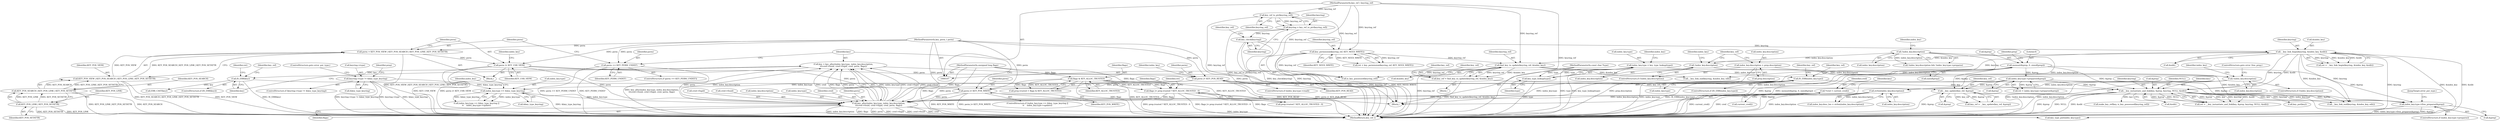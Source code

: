 digraph "0_linux_c06cfb08b88dfbe13be44a69ae2fdc3a7c902d81_2@API" {
"1000474" [label="(Call,index_key.type->free_preparse(&prep))"];
"1000435" [label="(Call,__key_instantiate_and_link(key, &prep, keyring, NULL, &edit))"];
"1000425" [label="(Call,IS_ERR(key))"];
"1000406" [label="(Call,key = key_alloc(index_key.type, index_key.description,\n\t\t\tcred->fsuid, cred->fsgid, cred, perm, flags))"];
"1000408" [label="(Call,key_alloc(index_key.type, index_key.description,\n\t\t\tcred->fsuid, cred->fsgid, cred, perm, flags))"];
"1000392" [label="(Call,index_key.type == &key_type_keyring)"];
"1000137" [label="(Call,IS_ERR(index_key.type))"];
"1000130" [label="(Call,index_key.type = key_type_lookup(type))"];
"1000134" [label="(Call,key_type_lookup(type))"];
"1000109" [label="(MethodParameterIn,const char *type)"];
"1000192" [label="(Call,keyring->type != &key_type_keyring)"];
"1000285" [label="(Call,strlen(index_key.description))"];
"1000276" [label="(Call,!index_key.description)"];
"1000259" [label="(Call,!index_key.description)"];
"1000169" [label="(Call,!index_key.description)"];
"1000263" [label="(Call,index_key.description = prep.description)"];
"1000120" [label="(Call,*cred = current_cred())"];
"1000403" [label="(Call,perm |= KEY_POS_WRITE)"];
"1000387" [label="(Call,perm |= KEY_POS_READ)"];
"1000378" [label="(Call,perm |= KEY_USR_VIEW)"];
"1000369" [label="(Call,perm = KEY_POS_VIEW | KEY_POS_SEARCH | KEY_POS_LINK | KEY_POS_SETATTR)"];
"1000371" [label="(Call,KEY_POS_VIEW | KEY_POS_SEARCH | KEY_POS_LINK | KEY_POS_SETATTR)"];
"1000373" [label="(Call,KEY_POS_SEARCH | KEY_POS_LINK | KEY_POS_SETATTR)"];
"1000375" [label="(Call,KEY_POS_LINK | KEY_POS_SETATTR)"];
"1000113" [label="(MethodParameterIn,key_perm_t perm)"];
"1000365" [label="(Call,perm == KEY_PERM_UNDEF)"];
"1000307" [label="(Call,flags |= prep.trusted ? KEY_ALLOC_TRUSTED : 0)"];
"1000228" [label="(Call,flags & KEY_ALLOC_TRUSTED)"];
"1000114" [label="(MethodParameterIn,unsigned long flags)"];
"1000199" [label="(Call,memset(&prep, 0, sizeof(prep)))"];
"1000245" [label="(Call,index_key.type->preparse(&prep))"];
"1000317" [label="(Call,__key_link_begin(keyring, &index_key, &edit))"];
"1000184" [label="(Call,key_check(keyring))"];
"1000180" [label="(Call,keyring = key_ref_to_ptr(keyring_ref))"];
"1000182" [label="(Call,key_ref_to_ptr(keyring_ref))"];
"1000108" [label="(MethodParameterIn,key_ref_t keyring_ref)"];
"1000493" [label="(Call,__key_update(key_ref, &prep))"];
"1000355" [label="(Call,key_ref = find_key_to_update(keyring_ref, &index_key))"];
"1000357" [label="(Call,find_key_to_update(keyring_ref, &index_key))"];
"1000335" [label="(Call,key_permission(keyring_ref, KEY_NEED_WRITE))"];
"1000283" [label="(Identifier,index_key)"];
"1000224" [label="(Call,prep.trusted = flags & KEY_ALLOC_TRUSTED)"];
"1000400" [label="(Identifier,index_key)"];
"1000388" [label="(Identifier,perm)"];
"1000275" [label="(ControlStructure,if (!index_key.description))"];
"1000359" [label="(Call,&index_key)"];
"1000137" [label="(Call,IS_ERR(index_key.type))"];
"1000491" [label="(Call,key_ref = __key_update(key_ref, &prep))"];
"1000277" [label="(Call,index_key.description)"];
"1000134" [label="(Call,key_type_lookup(type))"];
"1000367" [label="(Identifier,KEY_PERM_UNDEF)"];
"1000203" [label="(Call,sizeof(prep))"];
"1000406" [label="(Call,key = key_alloc(index_key.type, index_key.description,\n\t\t\tcred->fsuid, cred->fsgid, cred, perm, flags))"];
"1000264" [label="(Call,index_key.description)"];
"1000357" [label="(Call,find_key_to_update(keyring_ref, &index_key))"];
"1000335" [label="(Call,key_permission(keyring_ref, KEY_NEED_WRITE))"];
"1000187" [label="(Identifier,key_ref)"];
"1000369" [label="(Call,perm = KEY_POS_VIEW | KEY_POS_SEARCH | KEY_POS_LINK | KEY_POS_SETATTR)"];
"1000183" [label="(Identifier,keyring_ref)"];
"1000364" [label="(ControlStructure,if (perm == KEY_PERM_UNDEF))"];
"1000201" [label="(Identifier,prep)"];
"1000498" [label="(MethodReturn,key_ref_t)"];
"1000375" [label="(Call,KEY_POS_LINK | KEY_POS_SETATTR)"];
"1000135" [label="(Identifier,type)"];
"1000405" [label="(Identifier,KEY_POS_WRITE)"];
"1000139" [label="(Identifier,index_key)"];
"1000260" [label="(Call,index_key.description)"];
"1000371" [label="(Call,KEY_POS_VIEW | KEY_POS_SEARCH | KEY_POS_LINK | KEY_POS_SETATTR)"];
"1000362" [label="(Identifier,key_ref)"];
"1000180" [label="(Call,keyring = key_ref_to_ptr(keyring_ref))"];
"1000109" [label="(MethodParameterIn,const char *type)"];
"1000434" [label="(Identifier,ret)"];
"1000308" [label="(Identifier,flags)"];
"1000355" [label="(Call,key_ref = find_key_to_update(keyring_ref, &index_key))"];
"1000426" [label="(Identifier,key)"];
"1000246" [label="(Call,&prep)"];
"1000404" [label="(Identifier,perm)"];
"1000486" [label="(Call,__key_link_end(keyring, &index_key, edit))"];
"1000181" [label="(Identifier,keyring)"];
"1000131" [label="(Call,index_key.type)"];
"1000316" [label="(Identifier,ret)"];
"1000185" [label="(Identifier,keyring)"];
"1000199" [label="(Call,memset(&prep, 0, sizeof(prep)))"];
"1000423" [label="(Identifier,flags)"];
"1000258" [label="(ControlStructure,if (!index_key.description))"];
"1000336" [label="(Identifier,keyring_ref)"];
"1000265" [label="(Identifier,index_key)"];
"1000366" [label="(Identifier,perm)"];
"1000168" [label="(Call,!index_key.description && !index_key.type->preparse)"];
"1000286" [label="(Call,index_key.description)"];
"1000424" [label="(ControlStructure,if (IS_ERR(key)))"];
"1000115" [label="(Block,)"];
"1000381" [label="(ControlStructure,if (index_key.type->read))"];
"1000433" [label="(Call,ret = __key_instantiate_and_link(key, &prep, keyring, NULL, &edit))"];
"1000333" [label="(Call,ret = key_permission(keyring_ref, KEY_NEED_WRITE))"];
"1000230" [label="(Identifier,KEY_ALLOC_TRUSTED)"];
"1000429" [label="(Identifier,key_ref)"];
"1000439" [label="(Identifier,keyring)"];
"1000191" [label="(ControlStructure,if (keyring->type != &key_type_keyring))"];
"1000120" [label="(Call,*cred = current_cred())"];
"1000198" [label="(ControlStructure,goto error_put_type;)"];
"1000418" [label="(Call,cred->fsgid)"];
"1000138" [label="(Call,index_key.type)"];
"1000415" [label="(Call,cred->fsuid)"];
"1000392" [label="(Call,index_key.type == &key_type_keyring)"];
"1000229" [label="(Identifier,flags)"];
"1000259" [label="(Call,!index_key.description)"];
"1000376" [label="(Identifier,KEY_POS_LINK)"];
"1000384" [label="(Identifier,index_key)"];
"1000387" [label="(Call,perm |= KEY_POS_READ)"];
"1000245" [label="(Call,index_key.type->preparse(&prep))"];
"1000437" [label="(Call,&prep)"];
"1000228" [label="(Call,flags & KEY_ALLOC_TRUSTED)"];
"1000412" [label="(Call,index_key.description)"];
"1000396" [label="(Call,&key_type_keyring)"];
"1000448" [label="(Call,key_put(key))"];
"1000474" [label="(Call,index_key.type->free_preparse(&prep))"];
"1000393" [label="(Call,index_key.type)"];
"1000169" [label="(Call,!index_key.description)"];
"1000379" [label="(Identifier,perm)"];
"1000459" [label="(Call,is_key_possessed(keyring_ref))"];
"1000263" [label="(Call,index_key.description = prep.description)"];
"1000493" [label="(Call,__key_update(key_ref, &prep))"];
"1000143" [label="(Identifier,key_ref)"];
"1000267" [label="(Call,prep.description)"];
"1000440" [label="(Identifier,NULL)"];
"1000409" [label="(Call,index_key.type)"];
"1000114" [label="(MethodParameterIn,unsigned long flags)"];
"1000285" [label="(Call,strlen(index_key.description))"];
"1000200" [label="(Call,&prep)"];
"1000184" [label="(Call,key_check(keyring))"];
"1000309" [label="(Call,prep.trusted ? KEY_ALLOC_TRUSTED : 0)"];
"1000435" [label="(Call,__key_instantiate_and_link(key, &prep, keyring, NULL, &edit))"];
"1000380" [label="(Identifier,KEY_USR_VIEW)"];
"1000337" [label="(Identifier,KEY_NEED_WRITE)"];
"1000377" [label="(Identifier,KEY_POS_SETATTR)"];
"1000441" [label="(Call,&edit)"];
"1000315" [label="(Call,ret = __key_link_begin(keyring, &index_key, &edit))"];
"1000108" [label="(MethodParameterIn,key_ref_t keyring_ref)"];
"1000475" [label="(Call,&prep)"];
"1000126" [label="(Identifier,key)"];
"1000468" [label="(ControlStructure,if (index_key.type->preparse))"];
"1000374" [label="(Identifier,KEY_POS_SEARCH)"];
"1000318" [label="(Identifier,keyring)"];
"1000176" [label="(Identifier,index_key)"];
"1000478" [label="(Call,key_type_put(index_key.type))"];
"1000407" [label="(Identifier,key)"];
"1000170" [label="(Call,index_key.description)"];
"1000121" [label="(Identifier,cred)"];
"1000494" [label="(Identifier,key_ref)"];
"1000196" [label="(Call,&key_type_keyring)"];
"1000271" [label="(Identifier,key_ref)"];
"1000149" [label="(Identifier,key_ref)"];
"1000365" [label="(Call,perm == KEY_PERM_UNDEF)"];
"1000122" [label="(Call,current_cred())"];
"1000495" [label="(Call,&prep)"];
"1000394" [label="(Identifier,index_key)"];
"1000193" [label="(Call,keyring->type)"];
"1000276" [label="(Call,!index_key.description)"];
"1000207" [label="(Identifier,prep)"];
"1000391" [label="(Call,index_key.type == &key_type_keyring ||\n\t\t    index_key.type->update)"];
"1000192" [label="(Call,keyring->type != &key_type_keyring)"];
"1000378" [label="(Call,perm |= KEY_USR_VIEW)"];
"1000477" [label="(JumpTarget,error_put_type:)"];
"1000280" [label="(ControlStructure,goto error_free_prep;)"];
"1000321" [label="(Call,&edit)"];
"1000372" [label="(Identifier,KEY_POS_VIEW)"];
"1000436" [label="(Identifier,key)"];
"1000389" [label="(Identifier,KEY_POS_READ)"];
"1000368" [label="(Block,)"];
"1000390" [label="(ControlStructure,if (index_key.type == &key_type_keyring ||\n\t\t    index_key.type->update))"];
"1000354" [label="(Block,)"];
"1000182" [label="(Call,key_ref_to_ptr(keyring_ref))"];
"1000408" [label="(Call,key_alloc(index_key.type, index_key.description,\n\t\t\tcred->fsuid, cred->fsgid, cred, perm, flags))"];
"1000457" [label="(Call,make_key_ref(key, is_key_possessed(keyring_ref)))"];
"1000130" [label="(Call,index_key.type = key_type_lookup(type))"];
"1000281" [label="(Call,index_key.desc_len = strlen(index_key.description))"];
"1000370" [label="(Identifier,perm)"];
"1000356" [label="(Identifier,key_ref)"];
"1000358" [label="(Identifier,keyring_ref)"];
"1000425" [label="(Call,IS_ERR(key))"];
"1000373" [label="(Call,KEY_POS_SEARCH | KEY_POS_LINK | KEY_POS_SETATTR)"];
"1000319" [label="(Call,&index_key)"];
"1000113" [label="(MethodParameterIn,key_perm_t perm)"];
"1000243" [label="(Call,ret = index_key.type->preparse(&prep))"];
"1000430" [label="(Call,ERR_CAST(key))"];
"1000421" [label="(Identifier,cred)"];
"1000317" [label="(Call,__key_link_begin(keyring, &index_key, &edit))"];
"1000422" [label="(Identifier,perm)"];
"1000307" [label="(Call,flags |= prep.trusted ? KEY_ALLOC_TRUSTED : 0)"];
"1000462" [label="(Call,__key_link_end(keyring, &index_key, edit))"];
"1000202" [label="(Literal,0)"];
"1000403" [label="(Call,perm |= KEY_POS_WRITE)"];
"1000136" [label="(ControlStructure,if (IS_ERR(index_key.type)))"];
"1000474" -> "1000468"  [label="AST: "];
"1000474" -> "1000475"  [label="CFG: "];
"1000475" -> "1000474"  [label="AST: "];
"1000477" -> "1000474"  [label="CFG: "];
"1000474" -> "1000498"  [label="DDG: index_key.type->free_preparse(&prep)"];
"1000474" -> "1000498"  [label="DDG: &prep"];
"1000435" -> "1000474"  [label="DDG: &prep"];
"1000199" -> "1000474"  [label="DDG: &prep"];
"1000493" -> "1000474"  [label="DDG: &prep"];
"1000245" -> "1000474"  [label="DDG: &prep"];
"1000435" -> "1000433"  [label="AST: "];
"1000435" -> "1000441"  [label="CFG: "];
"1000436" -> "1000435"  [label="AST: "];
"1000437" -> "1000435"  [label="AST: "];
"1000439" -> "1000435"  [label="AST: "];
"1000440" -> "1000435"  [label="AST: "];
"1000441" -> "1000435"  [label="AST: "];
"1000433" -> "1000435"  [label="CFG: "];
"1000435" -> "1000498"  [label="DDG: &prep"];
"1000435" -> "1000498"  [label="DDG: NULL"];
"1000435" -> "1000498"  [label="DDG: &edit"];
"1000435" -> "1000433"  [label="DDG: key"];
"1000435" -> "1000433"  [label="DDG: keyring"];
"1000435" -> "1000433"  [label="DDG: &edit"];
"1000435" -> "1000433"  [label="DDG: &prep"];
"1000435" -> "1000433"  [label="DDG: NULL"];
"1000425" -> "1000435"  [label="DDG: key"];
"1000199" -> "1000435"  [label="DDG: &prep"];
"1000245" -> "1000435"  [label="DDG: &prep"];
"1000317" -> "1000435"  [label="DDG: keyring"];
"1000317" -> "1000435"  [label="DDG: &edit"];
"1000435" -> "1000448"  [label="DDG: key"];
"1000435" -> "1000457"  [label="DDG: key"];
"1000435" -> "1000462"  [label="DDG: keyring"];
"1000425" -> "1000424"  [label="AST: "];
"1000425" -> "1000426"  [label="CFG: "];
"1000426" -> "1000425"  [label="AST: "];
"1000429" -> "1000425"  [label="CFG: "];
"1000434" -> "1000425"  [label="CFG: "];
"1000425" -> "1000498"  [label="DDG: IS_ERR(key)"];
"1000406" -> "1000425"  [label="DDG: key"];
"1000425" -> "1000430"  [label="DDG: key"];
"1000406" -> "1000115"  [label="AST: "];
"1000406" -> "1000408"  [label="CFG: "];
"1000407" -> "1000406"  [label="AST: "];
"1000408" -> "1000406"  [label="AST: "];
"1000426" -> "1000406"  [label="CFG: "];
"1000406" -> "1000498"  [label="DDG: key_alloc(index_key.type, index_key.description,\n\t\t\tcred->fsuid, cred->fsgid, cred, perm, flags)"];
"1000408" -> "1000406"  [label="DDG: index_key.type"];
"1000408" -> "1000406"  [label="DDG: cred->fsgid"];
"1000408" -> "1000406"  [label="DDG: cred->fsuid"];
"1000408" -> "1000406"  [label="DDG: index_key.description"];
"1000408" -> "1000406"  [label="DDG: cred"];
"1000408" -> "1000406"  [label="DDG: flags"];
"1000408" -> "1000406"  [label="DDG: perm"];
"1000408" -> "1000423"  [label="CFG: "];
"1000409" -> "1000408"  [label="AST: "];
"1000412" -> "1000408"  [label="AST: "];
"1000415" -> "1000408"  [label="AST: "];
"1000418" -> "1000408"  [label="AST: "];
"1000421" -> "1000408"  [label="AST: "];
"1000422" -> "1000408"  [label="AST: "];
"1000423" -> "1000408"  [label="AST: "];
"1000408" -> "1000498"  [label="DDG: index_key.description"];
"1000408" -> "1000498"  [label="DDG: flags"];
"1000408" -> "1000498"  [label="DDG: perm"];
"1000408" -> "1000498"  [label="DDG: cred->fsgid"];
"1000408" -> "1000498"  [label="DDG: cred->fsuid"];
"1000408" -> "1000498"  [label="DDG: cred"];
"1000392" -> "1000408"  [label="DDG: index_key.type"];
"1000137" -> "1000408"  [label="DDG: index_key.type"];
"1000285" -> "1000408"  [label="DDG: index_key.description"];
"1000120" -> "1000408"  [label="DDG: cred"];
"1000403" -> "1000408"  [label="DDG: perm"];
"1000387" -> "1000408"  [label="DDG: perm"];
"1000378" -> "1000408"  [label="DDG: perm"];
"1000365" -> "1000408"  [label="DDG: perm"];
"1000113" -> "1000408"  [label="DDG: perm"];
"1000307" -> "1000408"  [label="DDG: flags"];
"1000114" -> "1000408"  [label="DDG: flags"];
"1000408" -> "1000478"  [label="DDG: index_key.type"];
"1000392" -> "1000391"  [label="AST: "];
"1000392" -> "1000396"  [label="CFG: "];
"1000393" -> "1000392"  [label="AST: "];
"1000396" -> "1000392"  [label="AST: "];
"1000400" -> "1000392"  [label="CFG: "];
"1000391" -> "1000392"  [label="CFG: "];
"1000392" -> "1000498"  [label="DDG: &key_type_keyring"];
"1000392" -> "1000391"  [label="DDG: index_key.type"];
"1000392" -> "1000391"  [label="DDG: &key_type_keyring"];
"1000137" -> "1000392"  [label="DDG: index_key.type"];
"1000192" -> "1000392"  [label="DDG: &key_type_keyring"];
"1000137" -> "1000136"  [label="AST: "];
"1000137" -> "1000138"  [label="CFG: "];
"1000138" -> "1000137"  [label="AST: "];
"1000143" -> "1000137"  [label="CFG: "];
"1000149" -> "1000137"  [label="CFG: "];
"1000137" -> "1000498"  [label="DDG: index_key.type"];
"1000137" -> "1000498"  [label="DDG: IS_ERR(index_key.type)"];
"1000130" -> "1000137"  [label="DDG: index_key.type"];
"1000137" -> "1000478"  [label="DDG: index_key.type"];
"1000130" -> "1000115"  [label="AST: "];
"1000130" -> "1000134"  [label="CFG: "];
"1000131" -> "1000130"  [label="AST: "];
"1000134" -> "1000130"  [label="AST: "];
"1000139" -> "1000130"  [label="CFG: "];
"1000130" -> "1000498"  [label="DDG: key_type_lookup(type)"];
"1000134" -> "1000130"  [label="DDG: type"];
"1000134" -> "1000135"  [label="CFG: "];
"1000135" -> "1000134"  [label="AST: "];
"1000134" -> "1000498"  [label="DDG: type"];
"1000109" -> "1000134"  [label="DDG: type"];
"1000109" -> "1000107"  [label="AST: "];
"1000109" -> "1000498"  [label="DDG: type"];
"1000192" -> "1000191"  [label="AST: "];
"1000192" -> "1000196"  [label="CFG: "];
"1000193" -> "1000192"  [label="AST: "];
"1000196" -> "1000192"  [label="AST: "];
"1000198" -> "1000192"  [label="CFG: "];
"1000201" -> "1000192"  [label="CFG: "];
"1000192" -> "1000498"  [label="DDG: keyring->type"];
"1000192" -> "1000498"  [label="DDG: &key_type_keyring"];
"1000192" -> "1000498"  [label="DDG: keyring->type != &key_type_keyring"];
"1000285" -> "1000281"  [label="AST: "];
"1000285" -> "1000286"  [label="CFG: "];
"1000286" -> "1000285"  [label="AST: "];
"1000281" -> "1000285"  [label="CFG: "];
"1000285" -> "1000498"  [label="DDG: index_key.description"];
"1000285" -> "1000281"  [label="DDG: index_key.description"];
"1000276" -> "1000285"  [label="DDG: index_key.description"];
"1000169" -> "1000285"  [label="DDG: index_key.description"];
"1000276" -> "1000275"  [label="AST: "];
"1000276" -> "1000277"  [label="CFG: "];
"1000277" -> "1000276"  [label="AST: "];
"1000280" -> "1000276"  [label="CFG: "];
"1000283" -> "1000276"  [label="CFG: "];
"1000276" -> "1000498"  [label="DDG: !index_key.description"];
"1000276" -> "1000498"  [label="DDG: index_key.description"];
"1000259" -> "1000276"  [label="DDG: index_key.description"];
"1000263" -> "1000276"  [label="DDG: index_key.description"];
"1000259" -> "1000258"  [label="AST: "];
"1000259" -> "1000260"  [label="CFG: "];
"1000260" -> "1000259"  [label="AST: "];
"1000265" -> "1000259"  [label="CFG: "];
"1000271" -> "1000259"  [label="CFG: "];
"1000169" -> "1000259"  [label="DDG: index_key.description"];
"1000169" -> "1000168"  [label="AST: "];
"1000169" -> "1000170"  [label="CFG: "];
"1000170" -> "1000169"  [label="AST: "];
"1000176" -> "1000169"  [label="CFG: "];
"1000168" -> "1000169"  [label="CFG: "];
"1000169" -> "1000498"  [label="DDG: index_key.description"];
"1000169" -> "1000168"  [label="DDG: index_key.description"];
"1000263" -> "1000258"  [label="AST: "];
"1000263" -> "1000267"  [label="CFG: "];
"1000264" -> "1000263"  [label="AST: "];
"1000267" -> "1000263"  [label="AST: "];
"1000271" -> "1000263"  [label="CFG: "];
"1000263" -> "1000498"  [label="DDG: prep.description"];
"1000120" -> "1000115"  [label="AST: "];
"1000120" -> "1000122"  [label="CFG: "];
"1000121" -> "1000120"  [label="AST: "];
"1000122" -> "1000120"  [label="AST: "];
"1000126" -> "1000120"  [label="CFG: "];
"1000120" -> "1000498"  [label="DDG: cred"];
"1000120" -> "1000498"  [label="DDG: current_cred()"];
"1000403" -> "1000390"  [label="AST: "];
"1000403" -> "1000405"  [label="CFG: "];
"1000404" -> "1000403"  [label="AST: "];
"1000405" -> "1000403"  [label="AST: "];
"1000407" -> "1000403"  [label="CFG: "];
"1000403" -> "1000498"  [label="DDG: KEY_POS_WRITE"];
"1000403" -> "1000498"  [label="DDG: perm |= KEY_POS_WRITE"];
"1000387" -> "1000403"  [label="DDG: perm"];
"1000378" -> "1000403"  [label="DDG: perm"];
"1000113" -> "1000403"  [label="DDG: perm"];
"1000387" -> "1000381"  [label="AST: "];
"1000387" -> "1000389"  [label="CFG: "];
"1000388" -> "1000387"  [label="AST: "];
"1000389" -> "1000387"  [label="AST: "];
"1000394" -> "1000387"  [label="CFG: "];
"1000387" -> "1000498"  [label="DDG: KEY_POS_READ"];
"1000387" -> "1000498"  [label="DDG: perm |= KEY_POS_READ"];
"1000378" -> "1000387"  [label="DDG: perm"];
"1000113" -> "1000387"  [label="DDG: perm"];
"1000378" -> "1000368"  [label="AST: "];
"1000378" -> "1000380"  [label="CFG: "];
"1000379" -> "1000378"  [label="AST: "];
"1000380" -> "1000378"  [label="AST: "];
"1000384" -> "1000378"  [label="CFG: "];
"1000378" -> "1000498"  [label="DDG: KEY_USR_VIEW"];
"1000378" -> "1000498"  [label="DDG: perm |= KEY_USR_VIEW"];
"1000369" -> "1000378"  [label="DDG: perm"];
"1000113" -> "1000378"  [label="DDG: perm"];
"1000369" -> "1000368"  [label="AST: "];
"1000369" -> "1000371"  [label="CFG: "];
"1000370" -> "1000369"  [label="AST: "];
"1000371" -> "1000369"  [label="AST: "];
"1000379" -> "1000369"  [label="CFG: "];
"1000369" -> "1000498"  [label="DDG: KEY_POS_VIEW | KEY_POS_SEARCH | KEY_POS_LINK | KEY_POS_SETATTR"];
"1000371" -> "1000369"  [label="DDG: KEY_POS_VIEW"];
"1000371" -> "1000369"  [label="DDG: KEY_POS_SEARCH | KEY_POS_LINK | KEY_POS_SETATTR"];
"1000113" -> "1000369"  [label="DDG: perm"];
"1000371" -> "1000373"  [label="CFG: "];
"1000372" -> "1000371"  [label="AST: "];
"1000373" -> "1000371"  [label="AST: "];
"1000371" -> "1000498"  [label="DDG: KEY_POS_SEARCH | KEY_POS_LINK | KEY_POS_SETATTR"];
"1000371" -> "1000498"  [label="DDG: KEY_POS_VIEW"];
"1000373" -> "1000371"  [label="DDG: KEY_POS_SEARCH"];
"1000373" -> "1000371"  [label="DDG: KEY_POS_LINK | KEY_POS_SETATTR"];
"1000373" -> "1000375"  [label="CFG: "];
"1000374" -> "1000373"  [label="AST: "];
"1000375" -> "1000373"  [label="AST: "];
"1000373" -> "1000498"  [label="DDG: KEY_POS_LINK | KEY_POS_SETATTR"];
"1000373" -> "1000498"  [label="DDG: KEY_POS_SEARCH"];
"1000375" -> "1000373"  [label="DDG: KEY_POS_LINK"];
"1000375" -> "1000373"  [label="DDG: KEY_POS_SETATTR"];
"1000375" -> "1000377"  [label="CFG: "];
"1000376" -> "1000375"  [label="AST: "];
"1000377" -> "1000375"  [label="AST: "];
"1000375" -> "1000498"  [label="DDG: KEY_POS_LINK"];
"1000375" -> "1000498"  [label="DDG: KEY_POS_SETATTR"];
"1000113" -> "1000107"  [label="AST: "];
"1000113" -> "1000498"  [label="DDG: perm"];
"1000113" -> "1000365"  [label="DDG: perm"];
"1000365" -> "1000364"  [label="AST: "];
"1000365" -> "1000367"  [label="CFG: "];
"1000366" -> "1000365"  [label="AST: "];
"1000367" -> "1000365"  [label="AST: "];
"1000370" -> "1000365"  [label="CFG: "];
"1000407" -> "1000365"  [label="CFG: "];
"1000365" -> "1000498"  [label="DDG: perm == KEY_PERM_UNDEF"];
"1000365" -> "1000498"  [label="DDG: KEY_PERM_UNDEF"];
"1000307" -> "1000115"  [label="AST: "];
"1000307" -> "1000309"  [label="CFG: "];
"1000308" -> "1000307"  [label="AST: "];
"1000309" -> "1000307"  [label="AST: "];
"1000316" -> "1000307"  [label="CFG: "];
"1000307" -> "1000498"  [label="DDG: prep.trusted ? KEY_ALLOC_TRUSTED : 0"];
"1000307" -> "1000498"  [label="DDG: flags |= prep.trusted ? KEY_ALLOC_TRUSTED : 0"];
"1000307" -> "1000498"  [label="DDG: flags"];
"1000228" -> "1000307"  [label="DDG: flags"];
"1000228" -> "1000307"  [label="DDG: KEY_ALLOC_TRUSTED"];
"1000114" -> "1000307"  [label="DDG: flags"];
"1000228" -> "1000224"  [label="AST: "];
"1000228" -> "1000230"  [label="CFG: "];
"1000229" -> "1000228"  [label="AST: "];
"1000230" -> "1000228"  [label="AST: "];
"1000224" -> "1000228"  [label="CFG: "];
"1000228" -> "1000498"  [label="DDG: flags"];
"1000228" -> "1000498"  [label="DDG: KEY_ALLOC_TRUSTED"];
"1000228" -> "1000224"  [label="DDG: flags"];
"1000228" -> "1000224"  [label="DDG: KEY_ALLOC_TRUSTED"];
"1000114" -> "1000228"  [label="DDG: flags"];
"1000228" -> "1000309"  [label="DDG: KEY_ALLOC_TRUSTED"];
"1000114" -> "1000107"  [label="AST: "];
"1000114" -> "1000498"  [label="DDG: flags"];
"1000199" -> "1000115"  [label="AST: "];
"1000199" -> "1000203"  [label="CFG: "];
"1000200" -> "1000199"  [label="AST: "];
"1000202" -> "1000199"  [label="AST: "];
"1000203" -> "1000199"  [label="AST: "];
"1000207" -> "1000199"  [label="CFG: "];
"1000199" -> "1000498"  [label="DDG: &prep"];
"1000199" -> "1000498"  [label="DDG: memset(&prep, 0, sizeof(prep))"];
"1000199" -> "1000245"  [label="DDG: &prep"];
"1000199" -> "1000493"  [label="DDG: &prep"];
"1000245" -> "1000243"  [label="AST: "];
"1000245" -> "1000246"  [label="CFG: "];
"1000246" -> "1000245"  [label="AST: "];
"1000243" -> "1000245"  [label="CFG: "];
"1000245" -> "1000498"  [label="DDG: &prep"];
"1000245" -> "1000243"  [label="DDG: &prep"];
"1000245" -> "1000493"  [label="DDG: &prep"];
"1000317" -> "1000315"  [label="AST: "];
"1000317" -> "1000321"  [label="CFG: "];
"1000318" -> "1000317"  [label="AST: "];
"1000319" -> "1000317"  [label="AST: "];
"1000321" -> "1000317"  [label="AST: "];
"1000315" -> "1000317"  [label="CFG: "];
"1000317" -> "1000498"  [label="DDG: keyring"];
"1000317" -> "1000498"  [label="DDG: &index_key"];
"1000317" -> "1000498"  [label="DDG: &edit"];
"1000317" -> "1000315"  [label="DDG: keyring"];
"1000317" -> "1000315"  [label="DDG: &index_key"];
"1000317" -> "1000315"  [label="DDG: &edit"];
"1000184" -> "1000317"  [label="DDG: keyring"];
"1000317" -> "1000357"  [label="DDG: &index_key"];
"1000317" -> "1000462"  [label="DDG: keyring"];
"1000317" -> "1000462"  [label="DDG: &index_key"];
"1000317" -> "1000486"  [label="DDG: keyring"];
"1000184" -> "1000115"  [label="AST: "];
"1000184" -> "1000185"  [label="CFG: "];
"1000185" -> "1000184"  [label="AST: "];
"1000187" -> "1000184"  [label="CFG: "];
"1000184" -> "1000498"  [label="DDG: keyring"];
"1000184" -> "1000498"  [label="DDG: key_check(keyring)"];
"1000180" -> "1000184"  [label="DDG: keyring"];
"1000180" -> "1000115"  [label="AST: "];
"1000180" -> "1000182"  [label="CFG: "];
"1000181" -> "1000180"  [label="AST: "];
"1000182" -> "1000180"  [label="AST: "];
"1000185" -> "1000180"  [label="CFG: "];
"1000180" -> "1000498"  [label="DDG: key_ref_to_ptr(keyring_ref)"];
"1000182" -> "1000180"  [label="DDG: keyring_ref"];
"1000182" -> "1000183"  [label="CFG: "];
"1000183" -> "1000182"  [label="AST: "];
"1000182" -> "1000498"  [label="DDG: keyring_ref"];
"1000108" -> "1000182"  [label="DDG: keyring_ref"];
"1000182" -> "1000335"  [label="DDG: keyring_ref"];
"1000108" -> "1000107"  [label="AST: "];
"1000108" -> "1000498"  [label="DDG: keyring_ref"];
"1000108" -> "1000335"  [label="DDG: keyring_ref"];
"1000108" -> "1000357"  [label="DDG: keyring_ref"];
"1000108" -> "1000459"  [label="DDG: keyring_ref"];
"1000493" -> "1000491"  [label="AST: "];
"1000493" -> "1000495"  [label="CFG: "];
"1000494" -> "1000493"  [label="AST: "];
"1000495" -> "1000493"  [label="AST: "];
"1000491" -> "1000493"  [label="CFG: "];
"1000493" -> "1000498"  [label="DDG: &prep"];
"1000493" -> "1000491"  [label="DDG: key_ref"];
"1000493" -> "1000491"  [label="DDG: &prep"];
"1000355" -> "1000493"  [label="DDG: key_ref"];
"1000355" -> "1000354"  [label="AST: "];
"1000355" -> "1000357"  [label="CFG: "];
"1000356" -> "1000355"  [label="AST: "];
"1000357" -> "1000355"  [label="AST: "];
"1000362" -> "1000355"  [label="CFG: "];
"1000355" -> "1000498"  [label="DDG: find_key_to_update(keyring_ref, &index_key)"];
"1000357" -> "1000355"  [label="DDG: keyring_ref"];
"1000357" -> "1000355"  [label="DDG: &index_key"];
"1000357" -> "1000359"  [label="CFG: "];
"1000358" -> "1000357"  [label="AST: "];
"1000359" -> "1000357"  [label="AST: "];
"1000357" -> "1000498"  [label="DDG: keyring_ref"];
"1000335" -> "1000357"  [label="DDG: keyring_ref"];
"1000357" -> "1000459"  [label="DDG: keyring_ref"];
"1000357" -> "1000462"  [label="DDG: &index_key"];
"1000357" -> "1000486"  [label="DDG: &index_key"];
"1000335" -> "1000333"  [label="AST: "];
"1000335" -> "1000337"  [label="CFG: "];
"1000336" -> "1000335"  [label="AST: "];
"1000337" -> "1000335"  [label="AST: "];
"1000333" -> "1000335"  [label="CFG: "];
"1000335" -> "1000498"  [label="DDG: keyring_ref"];
"1000335" -> "1000498"  [label="DDG: KEY_NEED_WRITE"];
"1000335" -> "1000333"  [label="DDG: keyring_ref"];
"1000335" -> "1000333"  [label="DDG: KEY_NEED_WRITE"];
"1000335" -> "1000459"  [label="DDG: keyring_ref"];
}
